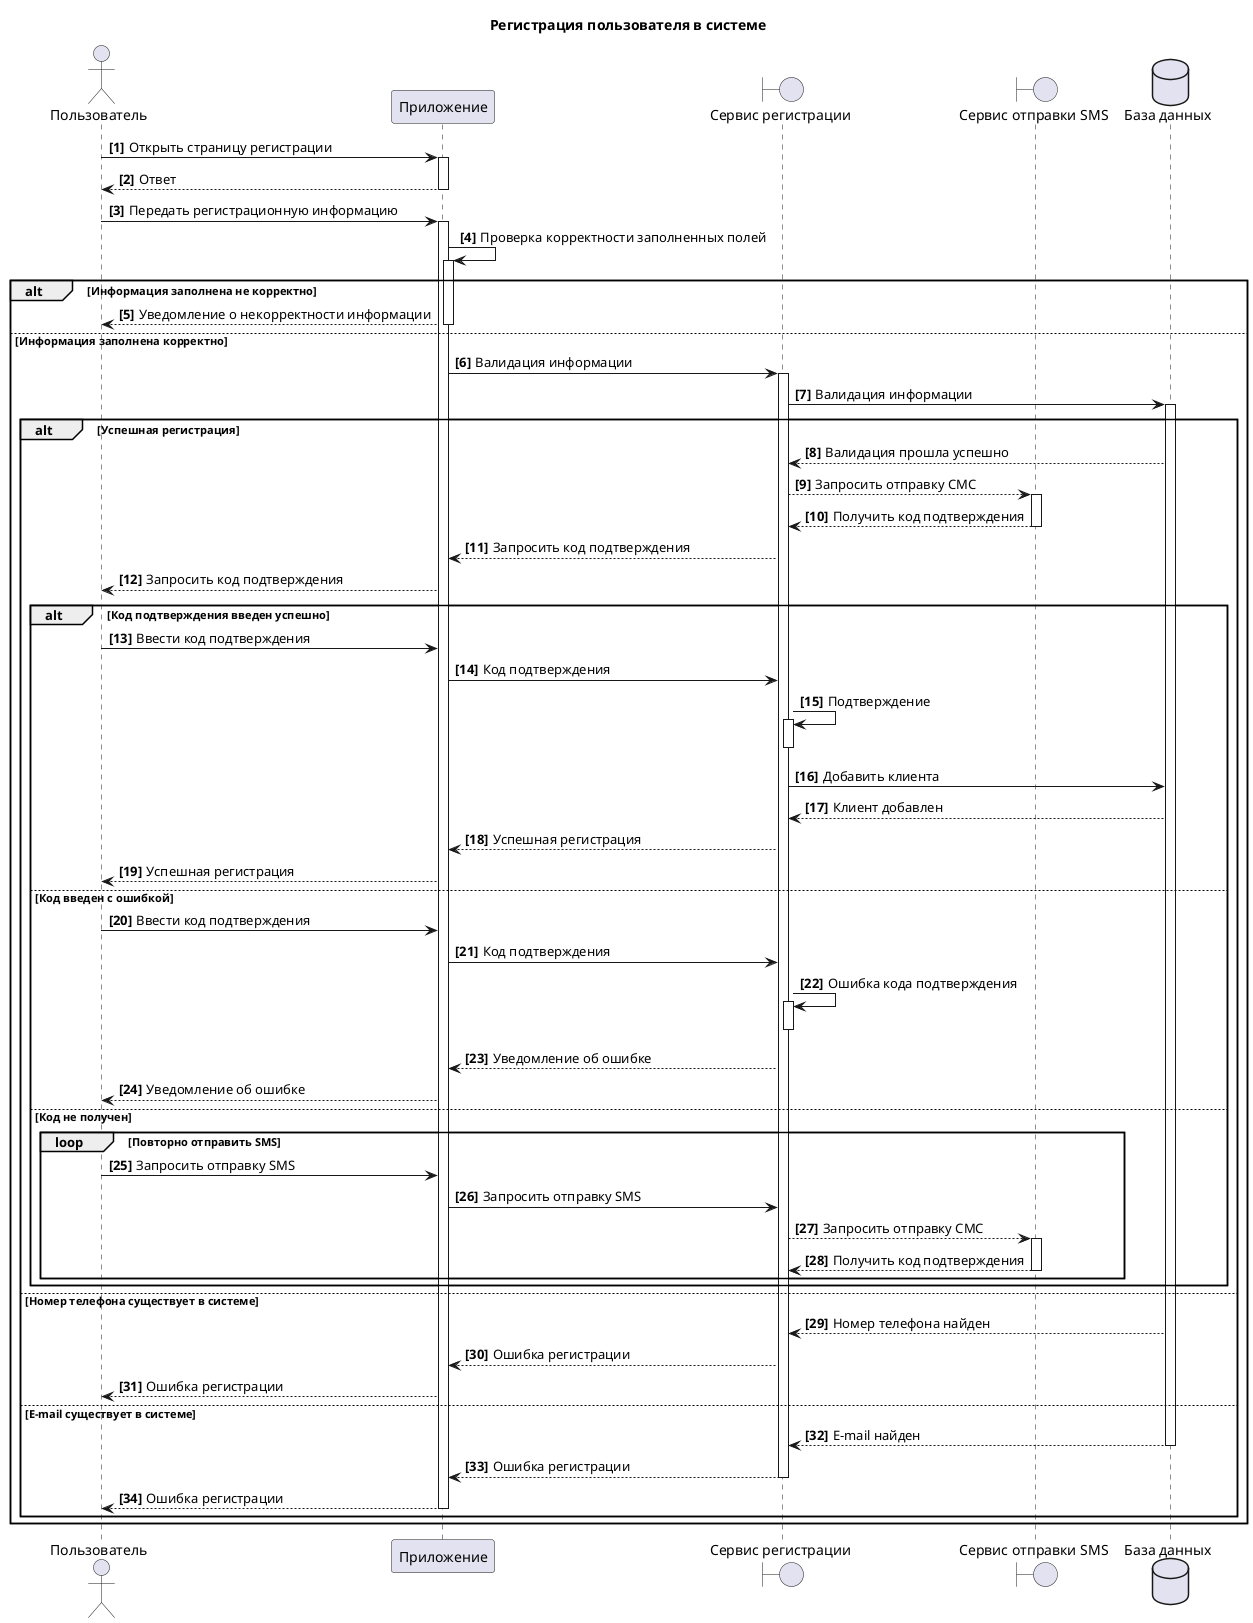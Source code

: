 @startuml
title Регистрация пользователя в системе
actor "Пользователь" as U 
participant  "Приложение" as A 
boundary "Сервис регистрации" as S
boundary "Сервис отправки SMS" as SMS
dataBase "База данных" as DB 
autonumber "<b>[0]"  

U->A++: Открыть страницу регистрации
return Ответ
U->A++: Передать регистрационную информацию
A->A++: Проверка корректности заполненных полей
alt Информация заполнена не корректно
A-->U:Уведомление о некорректности информации
else  Информация заполнена корректно
A--
A->S++: Валидация информации
S->DB++: Валидация информации
alt Успешная регистрация
DB-->S: Валидация прошла успешно
S-->SMS++: Запросить отправку СМС
return Получить код подтверждения
S-->A: Запросить код подтверждения
A-->U: Запросить код подтверждения

alt Код подтверждения введен успешно
U->A: Ввести код подтверждения
A->S: Код подтверждения
S->S++: Подтверждение
S--
S->DB: Добавить клиента
DB-->S: Клиент добавлен
S-->A: Успешная регистрация
A-->U: Успешная регистрация
else Код введен с ошибкой
U->A: Ввести код подтверждения
A->S: Код подтверждения
S->S++: Ошибка кода подтверждения
S--
S-->A: Уведомление об ошибке
A-->U: Уведомление об ошибке
else Код не получен
loop Повторно отправить SMS
U->A: Запросить отправку SMS
A->S: Запросить отправку SMS
S-->SMS++: Запросить отправку СМС
return Получить код подтверждения
end
end
else Номер телефона существует в системе
DB-->S: Номер телефона найден
S-->A: Ошибка регистрации
A-->U: Ошибка регистрации
else E-mail существует в системе
return E-mail найден
return Ошибка регистрации
return Ошибка регистрации
end
end
@enduml

